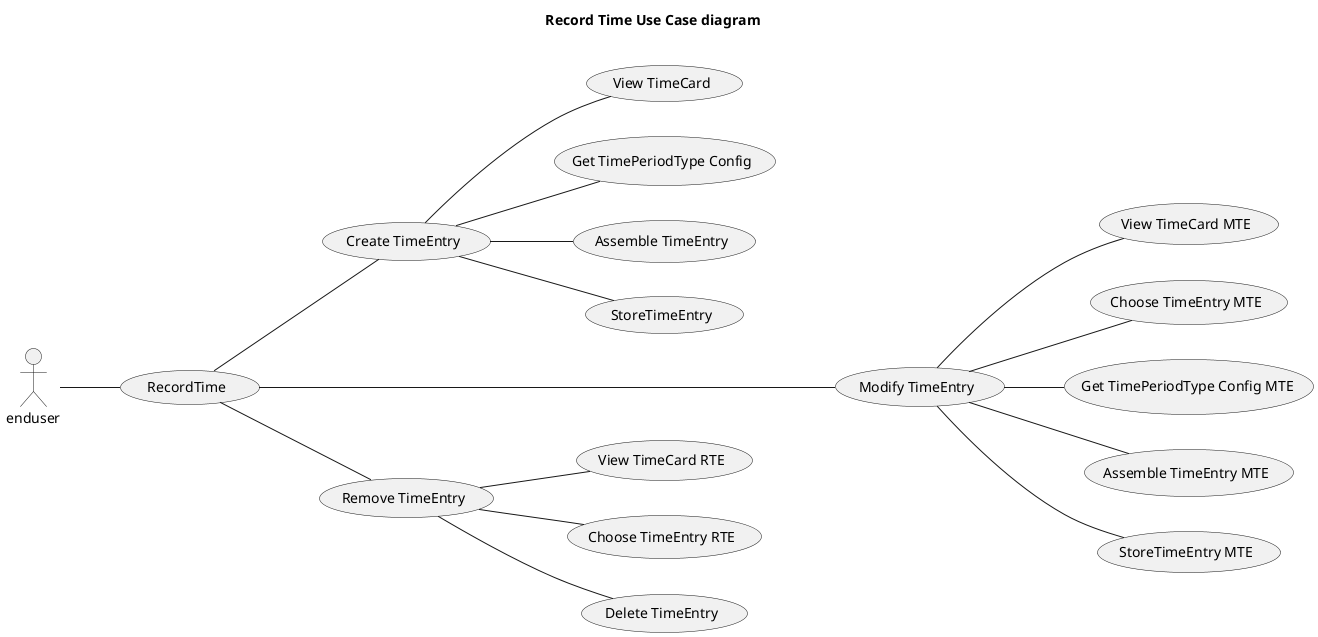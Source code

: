 @startuml
title Record Time Use Case diagram\n

left to right direction

  actor enduser
  enduser -- (RecordTime)
  (RecordTime) -- (Create TimeEntry) 
  (Create TimeEntry) -- (View TimeCard) 
  (Create TimeEntry) -- (Get TimePeriodType Config)
  (Create TimeEntry) -- (Assemble TimeEntry)
  (Create TimeEntry) -- (StoreTimeEntry)
  (RecordTime) ---- (Modify TimeEntry) 
  (Modify TimeEntry) -- (View TimeCard MTE) 
  (Modify TimeEntry) -- (Choose TimeEntry MTE)
  (Modify TimeEntry) -- (Get TimePeriodType Config MTE)
  (Modify TimeEntry) -- (Assemble TimeEntry MTE)
  (Modify TimeEntry) -- (StoreTimeEntry MTE)
  (RecordTime) -- (Remove TimeEntry) 
  (Remove TimeEntry) -- (View TimeCard RTE) 
  (Remove TimeEntry) -- (Choose TimeEntry RTE)
  (Remove TimeEntry) -- (Delete TimeEntry)
@enduml